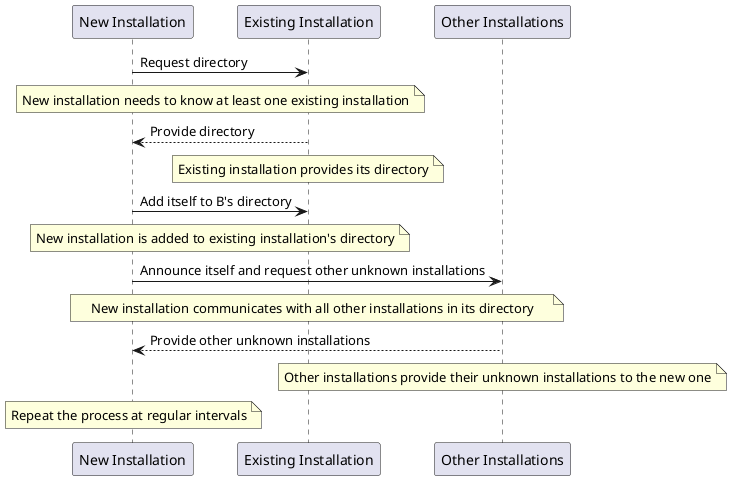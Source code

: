 @startuml
participant "New Installation" as A
participant "Existing Installation" as B
participant "Other Installations" as C

A -> B: Request directory
note over A, B: New installation needs to know at least one existing installation
B --> A: Provide directory
note over B: Existing installation provides its directory

A -> B: Add itself to B's directory
note over A, B: New installation is added to existing installation's directory

A -> C: Announce itself and request other unknown installations
note over A, C: New installation communicates with all other installations in its directory
C --> A: Provide other unknown installations
note over C: Other installations provide their unknown installations to the new one

note over A: Repeat the process at regular intervals
@enduml